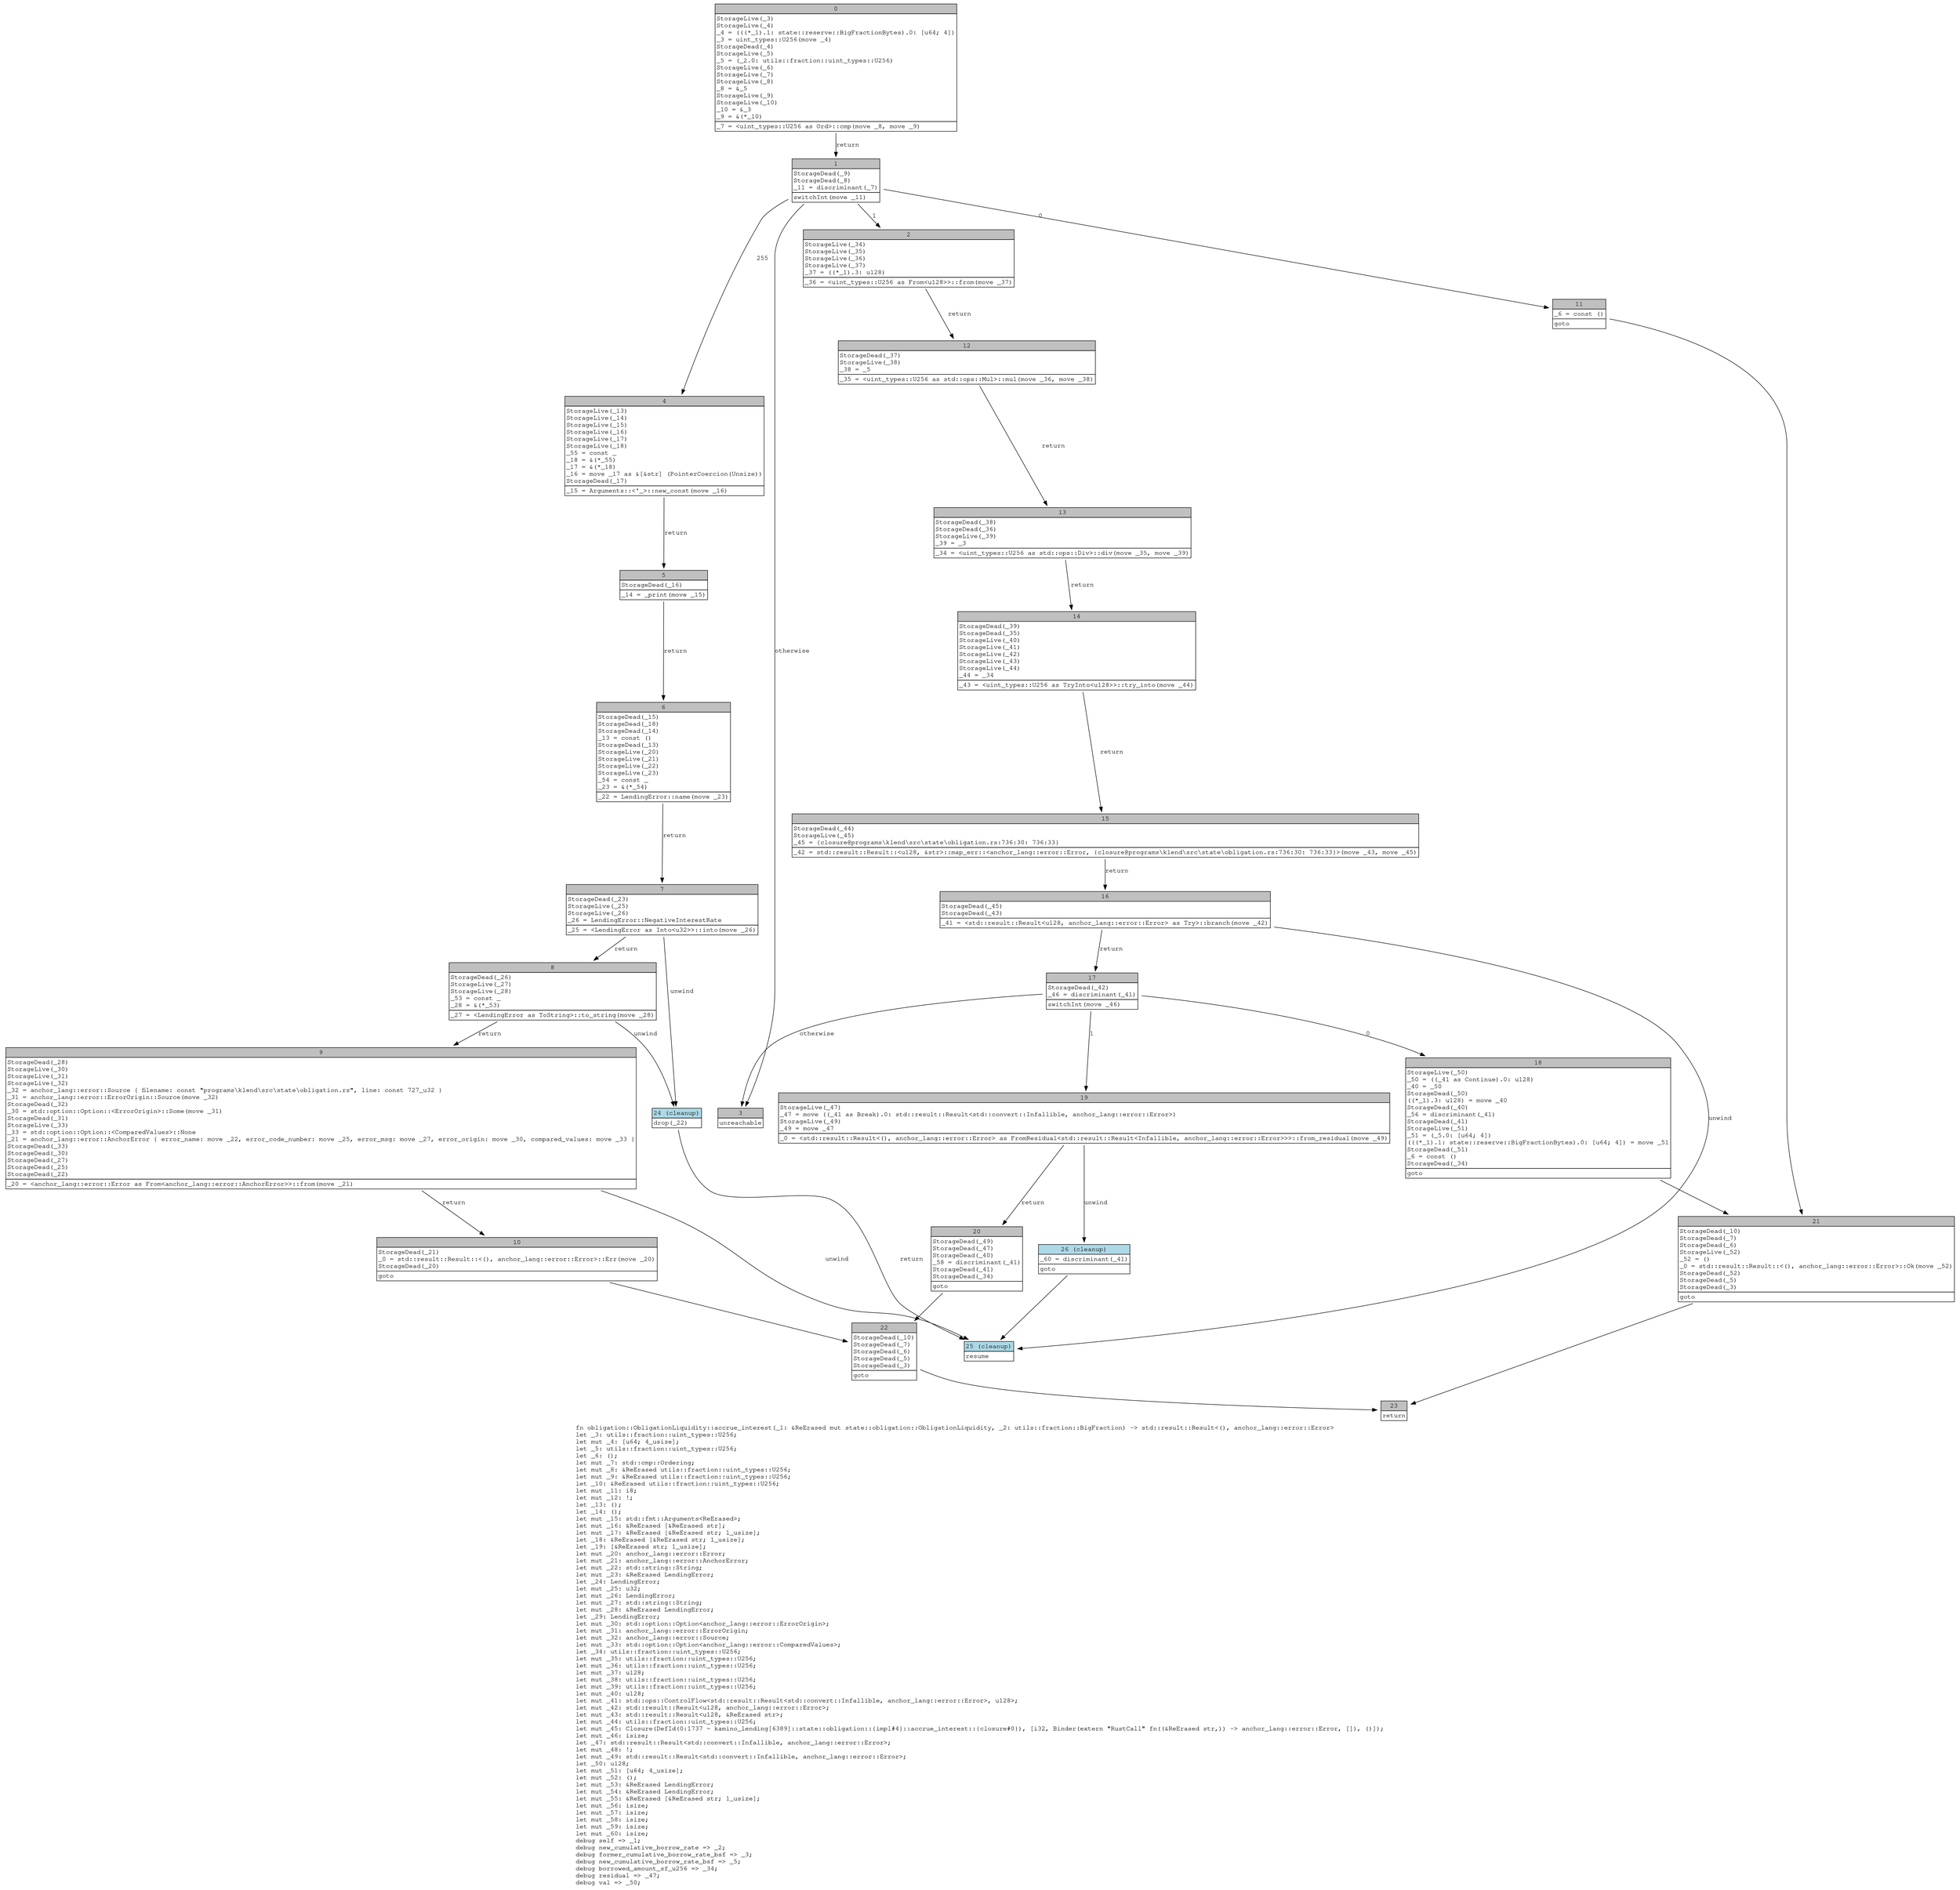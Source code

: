 digraph Mir_0_1736 {
    graph [fontname="Courier, monospace"];
    node [fontname="Courier, monospace"];
    edge [fontname="Courier, monospace"];
    label=<fn obligation::ObligationLiquidity::accrue_interest(_1: &amp;ReErased mut state::obligation::ObligationLiquidity, _2: utils::fraction::BigFraction) -&gt; std::result::Result&lt;(), anchor_lang::error::Error&gt;<br align="left"/>let _3: utils::fraction::uint_types::U256;<br align="left"/>let mut _4: [u64; 4_usize];<br align="left"/>let _5: utils::fraction::uint_types::U256;<br align="left"/>let _6: ();<br align="left"/>let mut _7: std::cmp::Ordering;<br align="left"/>let mut _8: &amp;ReErased utils::fraction::uint_types::U256;<br align="left"/>let mut _9: &amp;ReErased utils::fraction::uint_types::U256;<br align="left"/>let _10: &amp;ReErased utils::fraction::uint_types::U256;<br align="left"/>let mut _11: i8;<br align="left"/>let mut _12: !;<br align="left"/>let _13: ();<br align="left"/>let _14: ();<br align="left"/>let mut _15: std::fmt::Arguments&lt;ReErased&gt;;<br align="left"/>let mut _16: &amp;ReErased [&amp;ReErased str];<br align="left"/>let mut _17: &amp;ReErased [&amp;ReErased str; 1_usize];<br align="left"/>let _18: &amp;ReErased [&amp;ReErased str; 1_usize];<br align="left"/>let _19: [&amp;ReErased str; 1_usize];<br align="left"/>let mut _20: anchor_lang::error::Error;<br align="left"/>let mut _21: anchor_lang::error::AnchorError;<br align="left"/>let mut _22: std::string::String;<br align="left"/>let mut _23: &amp;ReErased LendingError;<br align="left"/>let _24: LendingError;<br align="left"/>let mut _25: u32;<br align="left"/>let mut _26: LendingError;<br align="left"/>let mut _27: std::string::String;<br align="left"/>let mut _28: &amp;ReErased LendingError;<br align="left"/>let _29: LendingError;<br align="left"/>let mut _30: std::option::Option&lt;anchor_lang::error::ErrorOrigin&gt;;<br align="left"/>let mut _31: anchor_lang::error::ErrorOrigin;<br align="left"/>let mut _32: anchor_lang::error::Source;<br align="left"/>let mut _33: std::option::Option&lt;anchor_lang::error::ComparedValues&gt;;<br align="left"/>let _34: utils::fraction::uint_types::U256;<br align="left"/>let mut _35: utils::fraction::uint_types::U256;<br align="left"/>let mut _36: utils::fraction::uint_types::U256;<br align="left"/>let mut _37: u128;<br align="left"/>let mut _38: utils::fraction::uint_types::U256;<br align="left"/>let mut _39: utils::fraction::uint_types::U256;<br align="left"/>let mut _40: u128;<br align="left"/>let mut _41: std::ops::ControlFlow&lt;std::result::Result&lt;std::convert::Infallible, anchor_lang::error::Error&gt;, u128&gt;;<br align="left"/>let mut _42: std::result::Result&lt;u128, anchor_lang::error::Error&gt;;<br align="left"/>let mut _43: std::result::Result&lt;u128, &amp;ReErased str&gt;;<br align="left"/>let mut _44: utils::fraction::uint_types::U256;<br align="left"/>let mut _45: Closure(DefId(0:1737 ~ kamino_lending[6389]::state::obligation::{impl#4}::accrue_interest::{closure#0}), [i32, Binder(extern &quot;RustCall&quot; fn((&amp;ReErased str,)) -&gt; anchor_lang::error::Error, []), ()]);<br align="left"/>let mut _46: isize;<br align="left"/>let _47: std::result::Result&lt;std::convert::Infallible, anchor_lang::error::Error&gt;;<br align="left"/>let mut _48: !;<br align="left"/>let mut _49: std::result::Result&lt;std::convert::Infallible, anchor_lang::error::Error&gt;;<br align="left"/>let _50: u128;<br align="left"/>let mut _51: [u64; 4_usize];<br align="left"/>let mut _52: ();<br align="left"/>let mut _53: &amp;ReErased LendingError;<br align="left"/>let mut _54: &amp;ReErased LendingError;<br align="left"/>let mut _55: &amp;ReErased [&amp;ReErased str; 1_usize];<br align="left"/>let mut _56: isize;<br align="left"/>let mut _57: isize;<br align="left"/>let mut _58: isize;<br align="left"/>let mut _59: isize;<br align="left"/>let mut _60: isize;<br align="left"/>debug self =&gt; _1;<br align="left"/>debug new_cumulative_borrow_rate =&gt; _2;<br align="left"/>debug former_cumulative_borrow_rate_bsf =&gt; _3;<br align="left"/>debug new_cumulative_borrow_rate_bsf =&gt; _5;<br align="left"/>debug borrowed_amount_sf_u256 =&gt; _34;<br align="left"/>debug residual =&gt; _47;<br align="left"/>debug val =&gt; _50;<br align="left"/>>;
    bb0__0_1736 [shape="none", label=<<table border="0" cellborder="1" cellspacing="0"><tr><td bgcolor="gray" align="center" colspan="1">0</td></tr><tr><td align="left" balign="left">StorageLive(_3)<br/>StorageLive(_4)<br/>_4 = (((*_1).1: state::reserve::BigFractionBytes).0: [u64; 4])<br/>_3 = uint_types::U256(move _4)<br/>StorageDead(_4)<br/>StorageLive(_5)<br/>_5 = (_2.0: utils::fraction::uint_types::U256)<br/>StorageLive(_6)<br/>StorageLive(_7)<br/>StorageLive(_8)<br/>_8 = &amp;_5<br/>StorageLive(_9)<br/>StorageLive(_10)<br/>_10 = &amp;_3<br/>_9 = &amp;(*_10)<br/></td></tr><tr><td align="left">_7 = &lt;uint_types::U256 as Ord&gt;::cmp(move _8, move _9)</td></tr></table>>];
    bb1__0_1736 [shape="none", label=<<table border="0" cellborder="1" cellspacing="0"><tr><td bgcolor="gray" align="center" colspan="1">1</td></tr><tr><td align="left" balign="left">StorageDead(_9)<br/>StorageDead(_8)<br/>_11 = discriminant(_7)<br/></td></tr><tr><td align="left">switchInt(move _11)</td></tr></table>>];
    bb2__0_1736 [shape="none", label=<<table border="0" cellborder="1" cellspacing="0"><tr><td bgcolor="gray" align="center" colspan="1">2</td></tr><tr><td align="left" balign="left">StorageLive(_34)<br/>StorageLive(_35)<br/>StorageLive(_36)<br/>StorageLive(_37)<br/>_37 = ((*_1).3: u128)<br/></td></tr><tr><td align="left">_36 = &lt;uint_types::U256 as From&lt;u128&gt;&gt;::from(move _37)</td></tr></table>>];
    bb3__0_1736 [shape="none", label=<<table border="0" cellborder="1" cellspacing="0"><tr><td bgcolor="gray" align="center" colspan="1">3</td></tr><tr><td align="left">unreachable</td></tr></table>>];
    bb4__0_1736 [shape="none", label=<<table border="0" cellborder="1" cellspacing="0"><tr><td bgcolor="gray" align="center" colspan="1">4</td></tr><tr><td align="left" balign="left">StorageLive(_13)<br/>StorageLive(_14)<br/>StorageLive(_15)<br/>StorageLive(_16)<br/>StorageLive(_17)<br/>StorageLive(_18)<br/>_55 = const _<br/>_18 = &amp;(*_55)<br/>_17 = &amp;(*_18)<br/>_16 = move _17 as &amp;[&amp;str] (PointerCoercion(Unsize))<br/>StorageDead(_17)<br/></td></tr><tr><td align="left">_15 = Arguments::&lt;'_&gt;::new_const(move _16)</td></tr></table>>];
    bb5__0_1736 [shape="none", label=<<table border="0" cellborder="1" cellspacing="0"><tr><td bgcolor="gray" align="center" colspan="1">5</td></tr><tr><td align="left" balign="left">StorageDead(_16)<br/></td></tr><tr><td align="left">_14 = _print(move _15)</td></tr></table>>];
    bb6__0_1736 [shape="none", label=<<table border="0" cellborder="1" cellspacing="0"><tr><td bgcolor="gray" align="center" colspan="1">6</td></tr><tr><td align="left" balign="left">StorageDead(_15)<br/>StorageDead(_18)<br/>StorageDead(_14)<br/>_13 = const ()<br/>StorageDead(_13)<br/>StorageLive(_20)<br/>StorageLive(_21)<br/>StorageLive(_22)<br/>StorageLive(_23)<br/>_54 = const _<br/>_23 = &amp;(*_54)<br/></td></tr><tr><td align="left">_22 = LendingError::name(move _23)</td></tr></table>>];
    bb7__0_1736 [shape="none", label=<<table border="0" cellborder="1" cellspacing="0"><tr><td bgcolor="gray" align="center" colspan="1">7</td></tr><tr><td align="left" balign="left">StorageDead(_23)<br/>StorageLive(_25)<br/>StorageLive(_26)<br/>_26 = LendingError::NegativeInterestRate<br/></td></tr><tr><td align="left">_25 = &lt;LendingError as Into&lt;u32&gt;&gt;::into(move _26)</td></tr></table>>];
    bb8__0_1736 [shape="none", label=<<table border="0" cellborder="1" cellspacing="0"><tr><td bgcolor="gray" align="center" colspan="1">8</td></tr><tr><td align="left" balign="left">StorageDead(_26)<br/>StorageLive(_27)<br/>StorageLive(_28)<br/>_53 = const _<br/>_28 = &amp;(*_53)<br/></td></tr><tr><td align="left">_27 = &lt;LendingError as ToString&gt;::to_string(move _28)</td></tr></table>>];
    bb9__0_1736 [shape="none", label=<<table border="0" cellborder="1" cellspacing="0"><tr><td bgcolor="gray" align="center" colspan="1">9</td></tr><tr><td align="left" balign="left">StorageDead(_28)<br/>StorageLive(_30)<br/>StorageLive(_31)<br/>StorageLive(_32)<br/>_32 = anchor_lang::error::Source { filename: const &quot;programs\\klend\\src\\state\\obligation.rs&quot;, line: const 727_u32 }<br/>_31 = anchor_lang::error::ErrorOrigin::Source(move _32)<br/>StorageDead(_32)<br/>_30 = std::option::Option::&lt;ErrorOrigin&gt;::Some(move _31)<br/>StorageDead(_31)<br/>StorageLive(_33)<br/>_33 = std::option::Option::&lt;ComparedValues&gt;::None<br/>_21 = anchor_lang::error::AnchorError { error_name: move _22, error_code_number: move _25, error_msg: move _27, error_origin: move _30, compared_values: move _33 }<br/>StorageDead(_33)<br/>StorageDead(_30)<br/>StorageDead(_27)<br/>StorageDead(_25)<br/>StorageDead(_22)<br/></td></tr><tr><td align="left">_20 = &lt;anchor_lang::error::Error as From&lt;anchor_lang::error::AnchorError&gt;&gt;::from(move _21)</td></tr></table>>];
    bb10__0_1736 [shape="none", label=<<table border="0" cellborder="1" cellspacing="0"><tr><td bgcolor="gray" align="center" colspan="1">10</td></tr><tr><td align="left" balign="left">StorageDead(_21)<br/>_0 = std::result::Result::&lt;(), anchor_lang::error::Error&gt;::Err(move _20)<br/>StorageDead(_20)<br/></td></tr><tr><td align="left">goto</td></tr></table>>];
    bb11__0_1736 [shape="none", label=<<table border="0" cellborder="1" cellspacing="0"><tr><td bgcolor="gray" align="center" colspan="1">11</td></tr><tr><td align="left" balign="left">_6 = const ()<br/></td></tr><tr><td align="left">goto</td></tr></table>>];
    bb12__0_1736 [shape="none", label=<<table border="0" cellborder="1" cellspacing="0"><tr><td bgcolor="gray" align="center" colspan="1">12</td></tr><tr><td align="left" balign="left">StorageDead(_37)<br/>StorageLive(_38)<br/>_38 = _5<br/></td></tr><tr><td align="left">_35 = &lt;uint_types::U256 as std::ops::Mul&gt;::mul(move _36, move _38)</td></tr></table>>];
    bb13__0_1736 [shape="none", label=<<table border="0" cellborder="1" cellspacing="0"><tr><td bgcolor="gray" align="center" colspan="1">13</td></tr><tr><td align="left" balign="left">StorageDead(_38)<br/>StorageDead(_36)<br/>StorageLive(_39)<br/>_39 = _3<br/></td></tr><tr><td align="left">_34 = &lt;uint_types::U256 as std::ops::Div&gt;::div(move _35, move _39)</td></tr></table>>];
    bb14__0_1736 [shape="none", label=<<table border="0" cellborder="1" cellspacing="0"><tr><td bgcolor="gray" align="center" colspan="1">14</td></tr><tr><td align="left" balign="left">StorageDead(_39)<br/>StorageDead(_35)<br/>StorageLive(_40)<br/>StorageLive(_41)<br/>StorageLive(_42)<br/>StorageLive(_43)<br/>StorageLive(_44)<br/>_44 = _34<br/></td></tr><tr><td align="left">_43 = &lt;uint_types::U256 as TryInto&lt;u128&gt;&gt;::try_into(move _44)</td></tr></table>>];
    bb15__0_1736 [shape="none", label=<<table border="0" cellborder="1" cellspacing="0"><tr><td bgcolor="gray" align="center" colspan="1">15</td></tr><tr><td align="left" balign="left">StorageDead(_44)<br/>StorageLive(_45)<br/>_45 = {closure@programs\klend\src\state\obligation.rs:736:30: 736:33}<br/></td></tr><tr><td align="left">_42 = std::result::Result::&lt;u128, &amp;str&gt;::map_err::&lt;anchor_lang::error::Error, {closure@programs\klend\src\state\obligation.rs:736:30: 736:33}&gt;(move _43, move _45)</td></tr></table>>];
    bb16__0_1736 [shape="none", label=<<table border="0" cellborder="1" cellspacing="0"><tr><td bgcolor="gray" align="center" colspan="1">16</td></tr><tr><td align="left" balign="left">StorageDead(_45)<br/>StorageDead(_43)<br/></td></tr><tr><td align="left">_41 = &lt;std::result::Result&lt;u128, anchor_lang::error::Error&gt; as Try&gt;::branch(move _42)</td></tr></table>>];
    bb17__0_1736 [shape="none", label=<<table border="0" cellborder="1" cellspacing="0"><tr><td bgcolor="gray" align="center" colspan="1">17</td></tr><tr><td align="left" balign="left">StorageDead(_42)<br/>_46 = discriminant(_41)<br/></td></tr><tr><td align="left">switchInt(move _46)</td></tr></table>>];
    bb18__0_1736 [shape="none", label=<<table border="0" cellborder="1" cellspacing="0"><tr><td bgcolor="gray" align="center" colspan="1">18</td></tr><tr><td align="left" balign="left">StorageLive(_50)<br/>_50 = ((_41 as Continue).0: u128)<br/>_40 = _50<br/>StorageDead(_50)<br/>((*_1).3: u128) = move _40<br/>StorageDead(_40)<br/>_56 = discriminant(_41)<br/>StorageDead(_41)<br/>StorageLive(_51)<br/>_51 = (_5.0: [u64; 4])<br/>(((*_1).1: state::reserve::BigFractionBytes).0: [u64; 4]) = move _51<br/>StorageDead(_51)<br/>_6 = const ()<br/>StorageDead(_34)<br/></td></tr><tr><td align="left">goto</td></tr></table>>];
    bb19__0_1736 [shape="none", label=<<table border="0" cellborder="1" cellspacing="0"><tr><td bgcolor="gray" align="center" colspan="1">19</td></tr><tr><td align="left" balign="left">StorageLive(_47)<br/>_47 = move ((_41 as Break).0: std::result::Result&lt;std::convert::Infallible, anchor_lang::error::Error&gt;)<br/>StorageLive(_49)<br/>_49 = move _47<br/></td></tr><tr><td align="left">_0 = &lt;std::result::Result&lt;(), anchor_lang::error::Error&gt; as FromResidual&lt;std::result::Result&lt;Infallible, anchor_lang::error::Error&gt;&gt;&gt;::from_residual(move _49)</td></tr></table>>];
    bb20__0_1736 [shape="none", label=<<table border="0" cellborder="1" cellspacing="0"><tr><td bgcolor="gray" align="center" colspan="1">20</td></tr><tr><td align="left" balign="left">StorageDead(_49)<br/>StorageDead(_47)<br/>StorageDead(_40)<br/>_58 = discriminant(_41)<br/>StorageDead(_41)<br/>StorageDead(_34)<br/></td></tr><tr><td align="left">goto</td></tr></table>>];
    bb21__0_1736 [shape="none", label=<<table border="0" cellborder="1" cellspacing="0"><tr><td bgcolor="gray" align="center" colspan="1">21</td></tr><tr><td align="left" balign="left">StorageDead(_10)<br/>StorageDead(_7)<br/>StorageDead(_6)<br/>StorageLive(_52)<br/>_52 = ()<br/>_0 = std::result::Result::&lt;(), anchor_lang::error::Error&gt;::Ok(move _52)<br/>StorageDead(_52)<br/>StorageDead(_5)<br/>StorageDead(_3)<br/></td></tr><tr><td align="left">goto</td></tr></table>>];
    bb22__0_1736 [shape="none", label=<<table border="0" cellborder="1" cellspacing="0"><tr><td bgcolor="gray" align="center" colspan="1">22</td></tr><tr><td align="left" balign="left">StorageDead(_10)<br/>StorageDead(_7)<br/>StorageDead(_6)<br/>StorageDead(_5)<br/>StorageDead(_3)<br/></td></tr><tr><td align="left">goto</td></tr></table>>];
    bb23__0_1736 [shape="none", label=<<table border="0" cellborder="1" cellspacing="0"><tr><td bgcolor="gray" align="center" colspan="1">23</td></tr><tr><td align="left">return</td></tr></table>>];
    bb24__0_1736 [shape="none", label=<<table border="0" cellborder="1" cellspacing="0"><tr><td bgcolor="lightblue" align="center" colspan="1">24 (cleanup)</td></tr><tr><td align="left">drop(_22)</td></tr></table>>];
    bb25__0_1736 [shape="none", label=<<table border="0" cellborder="1" cellspacing="0"><tr><td bgcolor="lightblue" align="center" colspan="1">25 (cleanup)</td></tr><tr><td align="left">resume</td></tr></table>>];
    bb26__0_1736 [shape="none", label=<<table border="0" cellborder="1" cellspacing="0"><tr><td bgcolor="lightblue" align="center" colspan="1">26 (cleanup)</td></tr><tr><td align="left" balign="left">_60 = discriminant(_41)<br/></td></tr><tr><td align="left">goto</td></tr></table>>];
    bb0__0_1736 -> bb1__0_1736 [label="return"];
    bb1__0_1736 -> bb4__0_1736 [label="255"];
    bb1__0_1736 -> bb11__0_1736 [label="0"];
    bb1__0_1736 -> bb2__0_1736 [label="1"];
    bb1__0_1736 -> bb3__0_1736 [label="otherwise"];
    bb2__0_1736 -> bb12__0_1736 [label="return"];
    bb4__0_1736 -> bb5__0_1736 [label="return"];
    bb5__0_1736 -> bb6__0_1736 [label="return"];
    bb6__0_1736 -> bb7__0_1736 [label="return"];
    bb7__0_1736 -> bb8__0_1736 [label="return"];
    bb7__0_1736 -> bb24__0_1736 [label="unwind"];
    bb8__0_1736 -> bb9__0_1736 [label="return"];
    bb8__0_1736 -> bb24__0_1736 [label="unwind"];
    bb9__0_1736 -> bb10__0_1736 [label="return"];
    bb9__0_1736 -> bb25__0_1736 [label="unwind"];
    bb10__0_1736 -> bb22__0_1736 [label=""];
    bb11__0_1736 -> bb21__0_1736 [label=""];
    bb12__0_1736 -> bb13__0_1736 [label="return"];
    bb13__0_1736 -> bb14__0_1736 [label="return"];
    bb14__0_1736 -> bb15__0_1736 [label="return"];
    bb15__0_1736 -> bb16__0_1736 [label="return"];
    bb16__0_1736 -> bb17__0_1736 [label="return"];
    bb16__0_1736 -> bb25__0_1736 [label="unwind"];
    bb17__0_1736 -> bb18__0_1736 [label="0"];
    bb17__0_1736 -> bb19__0_1736 [label="1"];
    bb17__0_1736 -> bb3__0_1736 [label="otherwise"];
    bb18__0_1736 -> bb21__0_1736 [label=""];
    bb19__0_1736 -> bb20__0_1736 [label="return"];
    bb19__0_1736 -> bb26__0_1736 [label="unwind"];
    bb20__0_1736 -> bb22__0_1736 [label=""];
    bb21__0_1736 -> bb23__0_1736 [label=""];
    bb22__0_1736 -> bb23__0_1736 [label=""];
    bb24__0_1736 -> bb25__0_1736 [label="return"];
    bb26__0_1736 -> bb25__0_1736 [label=""];
}

